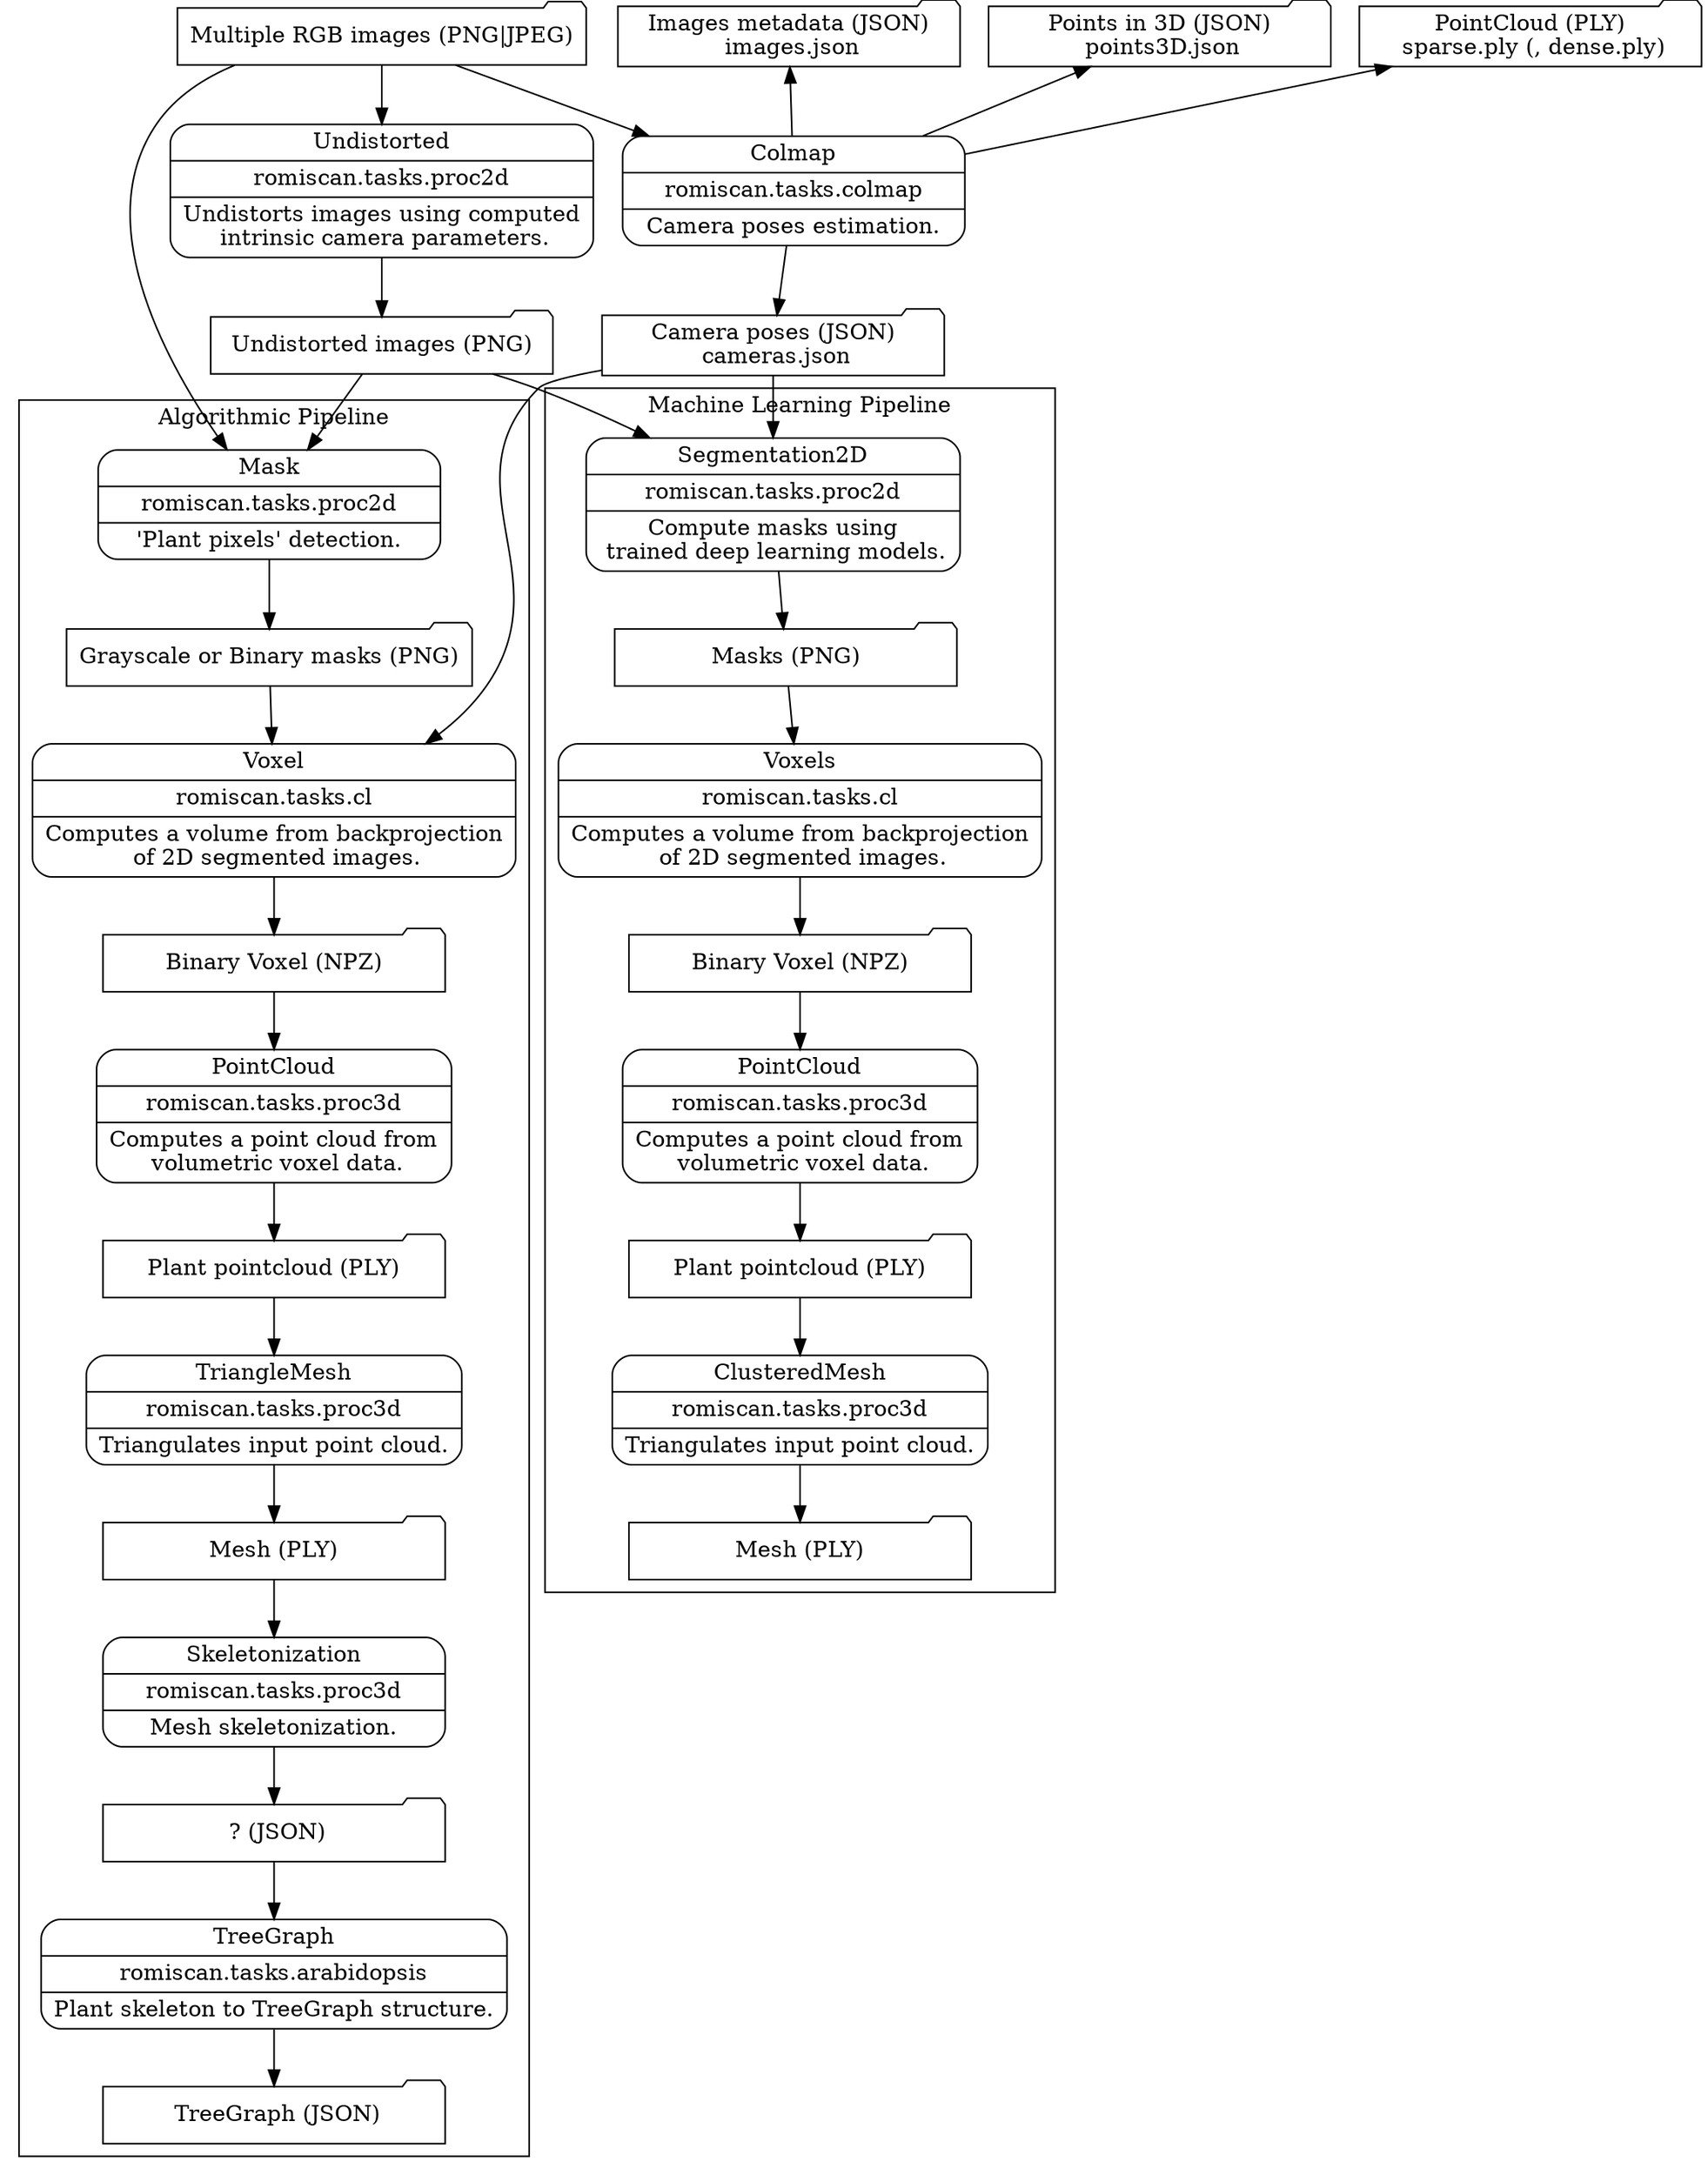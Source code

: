 digraph G {
    node[shape=record width=3]
    subgraph level0{
        input [label="Multiple RGB images (PNG|JPEG)" shape=folder];
    }
    subgraph level0{
        undistorted_task [label="{<f0> Undistorted|<f1> romiscan.tasks.proc2d|<f2> Undistorts images using computed\n intrinsic camera parameters.\n}" shape=Mrecord];
        undistorted_out [label="Undistorted images (PNG)" shape=folder];
    }
    input -> undistorted_task;
    subgraph level0{
        colmap_task [label="{<f0> Colmap|<f1> romiscan.tasks.colmap|<f2> Camera poses estimation.\n}" shape=Mrecord];
        colmap_out_img_md [label="Images metadata (JSON)\n images.json" shape=folder];
        colmap_out_cam [label="Camera poses (JSON)\n cameras.json" shape=folder];
        colmap_out_pts [label="Points in 3D (JSON)\n points3D.json" shape=folder];
        colmap_out_ply [label="PointCloud (PLY)\n sparse.ply (, dense.ply)" shape=folder];
    }
    input -> colmap_task;
    colmap_task -> colmap_out_cam;
    colmap_task -> {colmap_out_img_md colmap_out_pts colmap_out_ply} [constraint=false];
    undistorted_out -> mask_task;
    #
    # algorithmic pipeline
    subgraph cluster_level0{
        label="Algorithmic Pipeline";
        mask_task [label="{<f0> Mask|<f1> romiscan.tasks.proc2d|<f2> 'Plant pixels' detection.\n}" shape=Mrecord];
        mask_out [label="Grayscale or Binary masks (PNG)" shape=folder];
        voxel_task [label="{<f0> Voxel|<f1> romiscan.tasks.cl|<f2> Computes a volume from backprojection\n of 2D segmented images.\n}" shape=Mrecord];
        voxel_out [label="Binary Voxel (NPZ)" shape=folder];
        pointcloud_task [label="{<f0> PointCloud|<f1> romiscan.tasks.proc3d|<f2> Computes a point cloud from\n volumetric voxel data.\n}" shape=Mrecord];
        pointcloud_out [label="Plant pointcloud (PLY)" shape=folder];
        triangle_mesh_task [label="{<f0> TriangleMesh|<f1> romiscan.tasks.proc3d|<f2> Triangulates input point cloud.\n}" shape=Mrecord];
        triangle_mesh_out [label="Mesh (PLY)" shape=folder];
        skeleton_task [label="{<f0> Skeletonization|<f1> romiscan.tasks.proc3d|<f2> Mesh skeletonization.\n}" shape=Mrecord];
        skeleton_out [label=" ? (JSON)" shape=folder];
        tree_graph_task [label="{<f0> TreeGraph|<f1> romiscan.tasks.arabidopsis|<f2> Plant skeleton to TreeGraph structure.\n}" shape=Mrecord];
        tree_graph_out [label=" TreeGraph (JSON)" shape=folder];
    }
    input -> mask_task;
    colmap_out_cam -> voxel_task;
    mask_out -> voxel_task;
    voxel_out -> pointcloud_task;
    pointcloud_out -> triangle_mesh_task;
    triangle_mesh_out -> skeleton_task;
    skeleton_out -> tree_graph_task;
    mask_task -> mask_out;
    voxel_task -> voxel_out;
    pointcloud_task -> pointcloud_out;
    triangle_mesh_task -> triangle_mesh_out;
    skeleton_task -> skeleton_out;
    tree_graph_task -> tree_graph_out;
    #
    # Machine Learning Pipeline
    subgraph cluster_level1{
        label="Machine Learning Pipeline";
        segmentation_task [label="{<f0> Segmentation2D|<f1> romiscan.tasks.proc2d|<f2> Compute masks using\n trained deep learning models.\n}" shape=Mrecord];
        segmentation_out [label="Masks (PNG)" shape=folder];
        mvoxel_task [label="{<f0> Voxels|<f1> romiscan.tasks.cl|<f2> Computes a volume from backprojection\n of 2D segmented images.\n}" shape=Mrecord];
        mvoxel_out [label="Binary Voxel (NPZ)" shape=folder];
        lpointcloud_task [label="{<f0> PointCloud|<f1> romiscan.tasks.proc3d|<f2> Computes a point cloud from\n volumetric voxel data.\n}" shape=Mrecord];
        lpointcloud_out [label="Plant pointcloud (PLY)" shape=folder];
        clutered_mesh_task [label="{<f0> ClusteredMesh|<f1> romiscan.tasks.proc3d|<f2> Triangulates input point cloud.\n}" shape=Mrecord];
        clutered_mesh_out [label="Mesh (PLY)" shape=folder];
    }
    # ML pipeline:
    undistorted_task -> undistorted_out;
    undistorted_out -> segmentation_task;
    colmap_out_cam -> segmentation_task;
    segmentation_out -> mvoxel_task;
    mvoxel_out -> lpointcloud_task;
    lpointcloud_out -> clutered_mesh_task;
    segmentation_task -> segmentation_out;
    mvoxel_task -> mvoxel_out;
    lpointcloud_task -> lpointcloud_out;
    clutered_mesh_task -> clutered_mesh_out;
}
